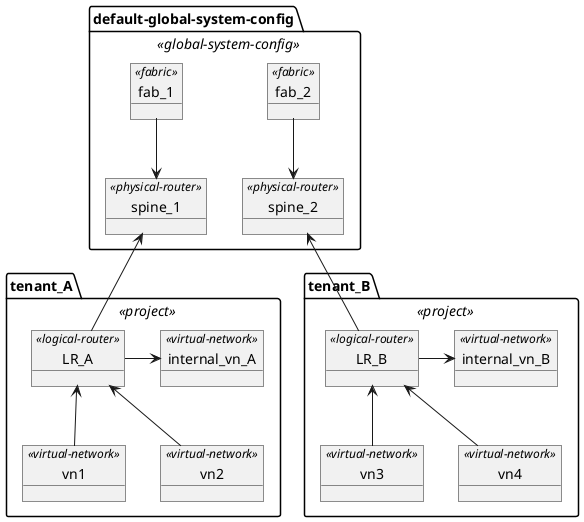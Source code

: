 @startuml

package default-global-system-config <<global-system-config>> {
  object fab_1 <<fabric>> {
  }
  object spine_1 <<physical-router>> {
  }

  object fab_2 <<fabric>> {
  }
  object spine_2 <<physical-router>> {
  }

'  object dci <<data-center-interconnect>> {
'  }

  fab_1 --> spine_1
  fab_2 --> spine_2
}

package tenant_A <<project>>{
  object LR_A <<logical-router>> {
  }

  object internal_vn_A<<virtual-network>> {
  }

  object vn1 <<virtual-network>> {
  }

  object vn2 <<virtual-network>> {
  }

  LR_A <-- vn1
  LR_A <-- vn2
  LR_A -> internal_vn_A
}

package tenant_B <<project>>{
  object LR_B <<logical-router>> {
  }

  object internal_vn_B<<virtual-network>> {
  }

  object vn3 <<virtual-network>> {
  }

  object vn4 <<virtual-network>> {
  }

  LR_B <-- vn3
  LR_B <-- vn4
  LR_B -> internal_vn_B
}

spine_1 <-- LR_A
spine_2 <-- LR_B

@enduml